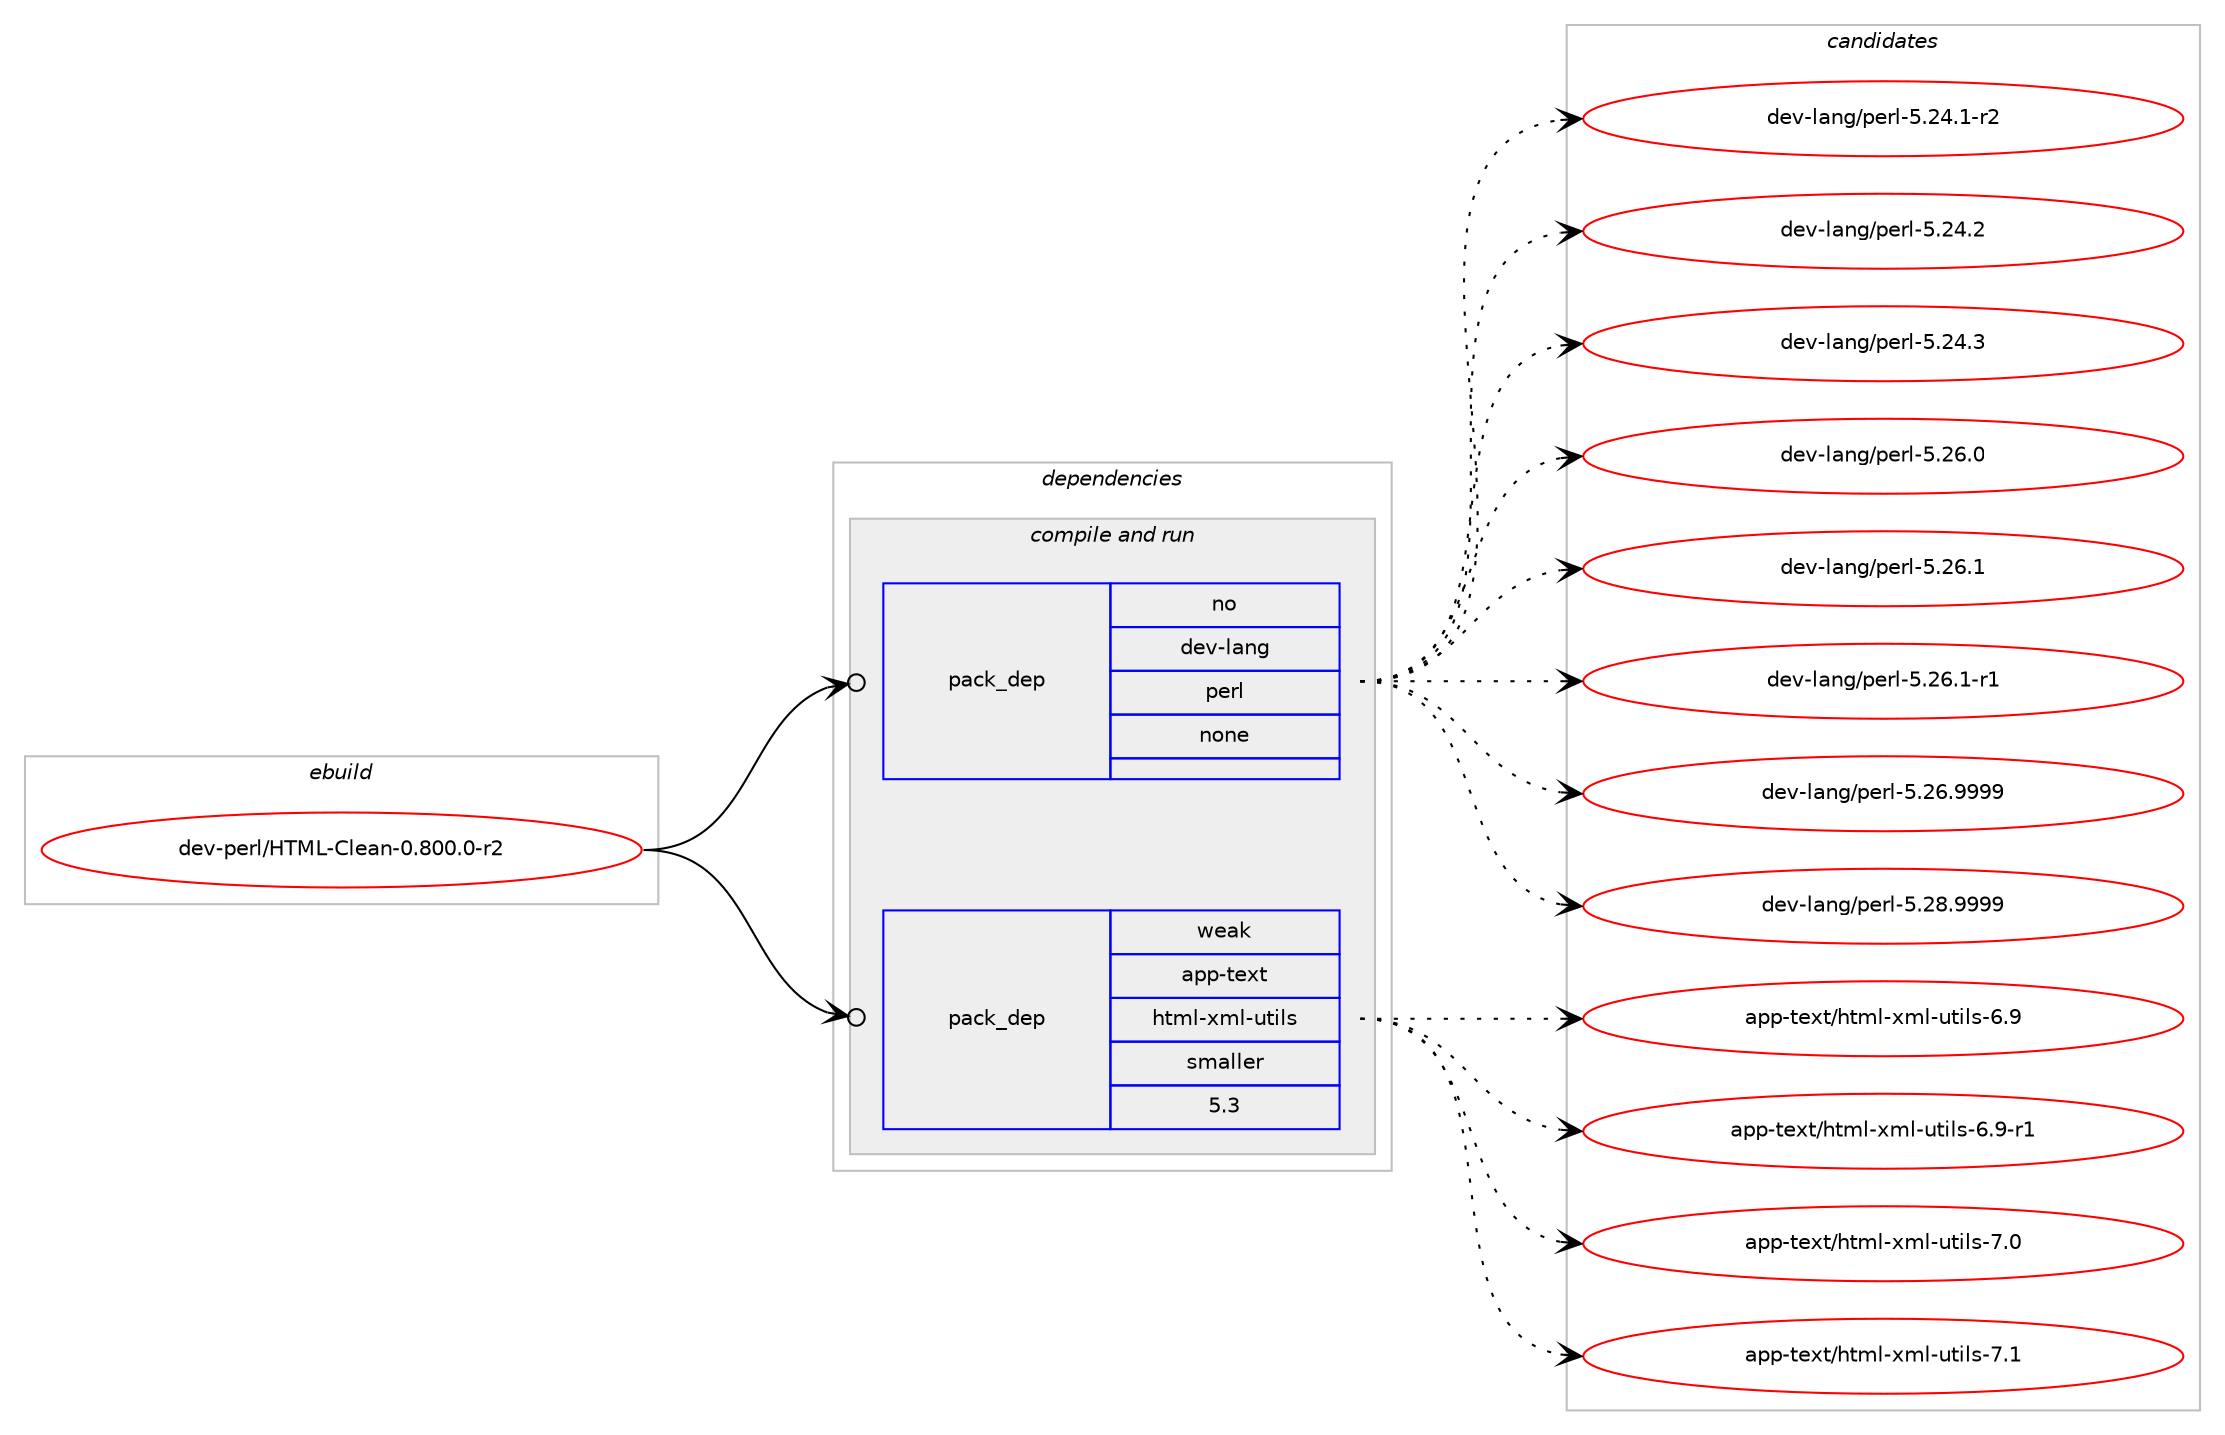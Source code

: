 digraph prolog {

# *************
# Graph options
# *************

newrank=true;
concentrate=true;
compound=true;
graph [rankdir=LR,fontname=Helvetica,fontsize=10,ranksep=1.5];#, ranksep=2.5, nodesep=0.2];
edge  [arrowhead=vee];
node  [fontname=Helvetica,fontsize=10];

# **********
# The ebuild
# **********

subgraph cluster_leftcol {
color=gray;
rank=same;
label=<<i>ebuild</i>>;
id [label="dev-perl/HTML-Clean-0.800.0-r2", color=red, width=4, href="../dev-perl/HTML-Clean-0.800.0-r2.svg"];
}

# ****************
# The dependencies
# ****************

subgraph cluster_midcol {
color=gray;
label=<<i>dependencies</i>>;
subgraph cluster_compile {
fillcolor="#eeeeee";
style=filled;
label=<<i>compile</i>>;
}
subgraph cluster_compileandrun {
fillcolor="#eeeeee";
style=filled;
label=<<i>compile and run</i>>;
subgraph pack100342 {
dependency131329 [label=<<TABLE BORDER="0" CELLBORDER="1" CELLSPACING="0" CELLPADDING="4" WIDTH="220"><TR><TD ROWSPAN="6" CELLPADDING="30">pack_dep</TD></TR><TR><TD WIDTH="110">no</TD></TR><TR><TD>dev-lang</TD></TR><TR><TD>perl</TD></TR><TR><TD>none</TD></TR><TR><TD></TD></TR></TABLE>>, shape=none, color=blue];
}
id:e -> dependency131329:w [weight=20,style="solid",arrowhead="odotvee"];
subgraph pack100343 {
dependency131330 [label=<<TABLE BORDER="0" CELLBORDER="1" CELLSPACING="0" CELLPADDING="4" WIDTH="220"><TR><TD ROWSPAN="6" CELLPADDING="30">pack_dep</TD></TR><TR><TD WIDTH="110">weak</TD></TR><TR><TD>app-text</TD></TR><TR><TD>html-xml-utils</TD></TR><TR><TD>smaller</TD></TR><TR><TD>5.3</TD></TR></TABLE>>, shape=none, color=blue];
}
id:e -> dependency131330:w [weight=20,style="solid",arrowhead="odotvee"];
}
subgraph cluster_run {
fillcolor="#eeeeee";
style=filled;
label=<<i>run</i>>;
}
}

# **************
# The candidates
# **************

subgraph cluster_choices {
rank=same;
color=gray;
label=<<i>candidates</i>>;

subgraph choice100342 {
color=black;
nodesep=1;
choice100101118451089711010347112101114108455346505246494511450 [label="dev-lang/perl-5.24.1-r2", color=red, width=4,href="../dev-lang/perl-5.24.1-r2.svg"];
choice10010111845108971101034711210111410845534650524650 [label="dev-lang/perl-5.24.2", color=red, width=4,href="../dev-lang/perl-5.24.2.svg"];
choice10010111845108971101034711210111410845534650524651 [label="dev-lang/perl-5.24.3", color=red, width=4,href="../dev-lang/perl-5.24.3.svg"];
choice10010111845108971101034711210111410845534650544648 [label="dev-lang/perl-5.26.0", color=red, width=4,href="../dev-lang/perl-5.26.0.svg"];
choice10010111845108971101034711210111410845534650544649 [label="dev-lang/perl-5.26.1", color=red, width=4,href="../dev-lang/perl-5.26.1.svg"];
choice100101118451089711010347112101114108455346505446494511449 [label="dev-lang/perl-5.26.1-r1", color=red, width=4,href="../dev-lang/perl-5.26.1-r1.svg"];
choice10010111845108971101034711210111410845534650544657575757 [label="dev-lang/perl-5.26.9999", color=red, width=4,href="../dev-lang/perl-5.26.9999.svg"];
choice10010111845108971101034711210111410845534650564657575757 [label="dev-lang/perl-5.28.9999", color=red, width=4,href="../dev-lang/perl-5.28.9999.svg"];
dependency131329:e -> choice100101118451089711010347112101114108455346505246494511450:w [style=dotted,weight="100"];
dependency131329:e -> choice10010111845108971101034711210111410845534650524650:w [style=dotted,weight="100"];
dependency131329:e -> choice10010111845108971101034711210111410845534650524651:w [style=dotted,weight="100"];
dependency131329:e -> choice10010111845108971101034711210111410845534650544648:w [style=dotted,weight="100"];
dependency131329:e -> choice10010111845108971101034711210111410845534650544649:w [style=dotted,weight="100"];
dependency131329:e -> choice100101118451089711010347112101114108455346505446494511449:w [style=dotted,weight="100"];
dependency131329:e -> choice10010111845108971101034711210111410845534650544657575757:w [style=dotted,weight="100"];
dependency131329:e -> choice10010111845108971101034711210111410845534650564657575757:w [style=dotted,weight="100"];
}
subgraph choice100343 {
color=black;
nodesep=1;
choice971121124511610112011647104116109108451201091084511711610510811545544657 [label="app-text/html-xml-utils-6.9", color=red, width=4,href="../app-text/html-xml-utils-6.9.svg"];
choice9711211245116101120116471041161091084512010910845117116105108115455446574511449 [label="app-text/html-xml-utils-6.9-r1", color=red, width=4,href="../app-text/html-xml-utils-6.9-r1.svg"];
choice971121124511610112011647104116109108451201091084511711610510811545554648 [label="app-text/html-xml-utils-7.0", color=red, width=4,href="../app-text/html-xml-utils-7.0.svg"];
choice971121124511610112011647104116109108451201091084511711610510811545554649 [label="app-text/html-xml-utils-7.1", color=red, width=4,href="../app-text/html-xml-utils-7.1.svg"];
dependency131330:e -> choice971121124511610112011647104116109108451201091084511711610510811545544657:w [style=dotted,weight="100"];
dependency131330:e -> choice9711211245116101120116471041161091084512010910845117116105108115455446574511449:w [style=dotted,weight="100"];
dependency131330:e -> choice971121124511610112011647104116109108451201091084511711610510811545554648:w [style=dotted,weight="100"];
dependency131330:e -> choice971121124511610112011647104116109108451201091084511711610510811545554649:w [style=dotted,weight="100"];
}
}

}
